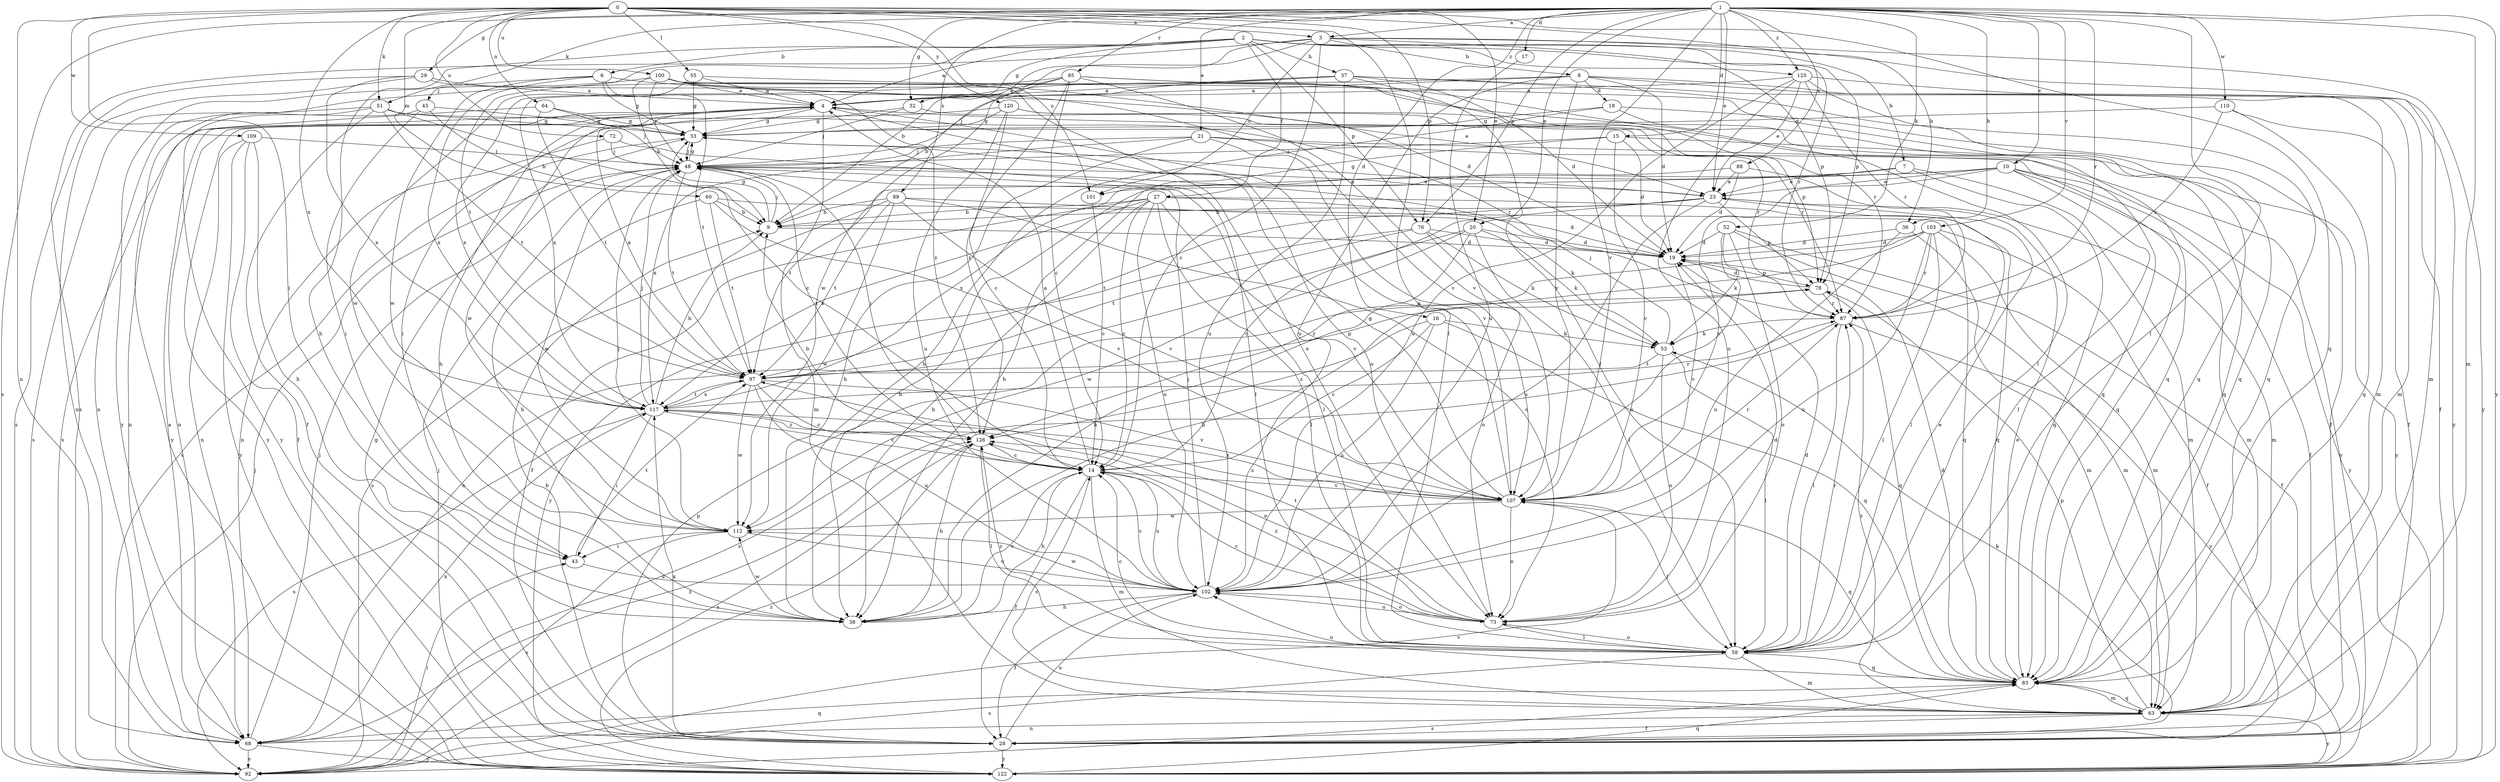 strict digraph  {
0;
1;
2;
3;
4;
6;
7;
8;
9;
10;
14;
15;
16;
17;
18;
19;
20;
21;
23;
27;
28;
29;
32;
33;
36;
37;
38;
43;
45;
48;
51;
52;
53;
55;
58;
60;
63;
64;
68;
72;
73;
76;
78;
83;
85;
87;
88;
89;
92;
97;
100;
101;
102;
103;
107;
109;
110;
112;
117;
120;
122;
125;
126;
0 -> 3  [label=a];
0 -> 20  [label=e];
0 -> 36  [label=h];
0 -> 43  [label=i];
0 -> 51  [label=k];
0 -> 55  [label=l];
0 -> 58  [label=l];
0 -> 60  [label=m];
0 -> 64  [label=n];
0 -> 68  [label=n];
0 -> 72  [label=o];
0 -> 76  [label=p];
0 -> 83  [label=q];
0 -> 100  [label=u];
0 -> 101  [label=u];
0 -> 109  [label=w];
0 -> 117  [label=x];
0 -> 120  [label=y];
1 -> 3  [label=a];
1 -> 10  [label=c];
1 -> 15  [label=d];
1 -> 16  [label=d];
1 -> 17  [label=d];
1 -> 20  [label=e];
1 -> 21  [label=e];
1 -> 23  [label=e];
1 -> 29  [label=g];
1 -> 32  [label=g];
1 -> 36  [label=h];
1 -> 51  [label=k];
1 -> 52  [label=k];
1 -> 58  [label=l];
1 -> 63  [label=m];
1 -> 76  [label=p];
1 -> 85  [label=r];
1 -> 87  [label=r];
1 -> 88  [label=s];
1 -> 89  [label=s];
1 -> 92  [label=s];
1 -> 103  [label=v];
1 -> 107  [label=v];
1 -> 110  [label=w];
1 -> 122  [label=y];
1 -> 125  [label=z];
2 -> 4  [label=a];
2 -> 6  [label=b];
2 -> 7  [label=b];
2 -> 27  [label=f];
2 -> 32  [label=g];
2 -> 37  [label=h];
2 -> 38  [label=h];
2 -> 76  [label=p];
2 -> 78  [label=p];
2 -> 87  [label=r];
2 -> 97  [label=t];
2 -> 125  [label=z];
3 -> 8  [label=b];
3 -> 9  [label=b];
3 -> 14  [label=c];
3 -> 63  [label=m];
3 -> 78  [label=p];
3 -> 92  [label=s];
3 -> 101  [label=u];
3 -> 112  [label=w];
3 -> 122  [label=y];
4 -> 33  [label=g];
4 -> 38  [label=h];
4 -> 63  [label=m];
4 -> 68  [label=n];
4 -> 73  [label=o];
4 -> 87  [label=r];
4 -> 92  [label=s];
4 -> 112  [label=w];
4 -> 122  [label=y];
6 -> 33  [label=g];
6 -> 45  [label=j];
6 -> 97  [label=t];
6 -> 107  [label=v];
6 -> 112  [label=w];
6 -> 117  [label=x];
7 -> 23  [label=e];
7 -> 63  [label=m];
7 -> 83  [label=q];
7 -> 101  [label=u];
8 -> 4  [label=a];
8 -> 18  [label=d];
8 -> 19  [label=d];
8 -> 28  [label=f];
8 -> 63  [label=m];
8 -> 102  [label=u];
8 -> 107  [label=v];
8 -> 117  [label=x];
9 -> 19  [label=d];
9 -> 33  [label=g];
9 -> 48  [label=j];
10 -> 23  [label=e];
10 -> 28  [label=f];
10 -> 38  [label=h];
10 -> 58  [label=l];
10 -> 63  [label=m];
10 -> 97  [label=t];
10 -> 107  [label=v];
10 -> 122  [label=y];
14 -> 4  [label=a];
14 -> 9  [label=b];
14 -> 28  [label=f];
14 -> 38  [label=h];
14 -> 63  [label=m];
14 -> 102  [label=u];
14 -> 107  [label=v];
15 -> 19  [label=d];
15 -> 38  [label=h];
15 -> 48  [label=j];
15 -> 107  [label=v];
15 -> 122  [label=y];
16 -> 14  [label=c];
16 -> 53  [label=k];
16 -> 83  [label=q];
16 -> 102  [label=u];
16 -> 126  [label=z];
17 -> 102  [label=u];
18 -> 28  [label=f];
18 -> 33  [label=g];
18 -> 38  [label=h];
18 -> 83  [label=q];
19 -> 78  [label=p];
19 -> 107  [label=v];
20 -> 19  [label=d];
20 -> 38  [label=h];
20 -> 53  [label=k];
20 -> 58  [label=l];
20 -> 68  [label=n];
20 -> 112  [label=w];
21 -> 38  [label=h];
21 -> 48  [label=j];
21 -> 83  [label=q];
21 -> 107  [label=v];
21 -> 117  [label=x];
21 -> 122  [label=y];
23 -> 9  [label=b];
23 -> 14  [label=c];
23 -> 33  [label=g];
23 -> 58  [label=l];
23 -> 78  [label=p];
23 -> 97  [label=t];
23 -> 102  [label=u];
27 -> 9  [label=b];
27 -> 14  [label=c];
27 -> 19  [label=d];
27 -> 28  [label=f];
27 -> 38  [label=h];
27 -> 58  [label=l];
27 -> 83  [label=q];
27 -> 102  [label=u];
27 -> 107  [label=v];
27 -> 117  [label=x];
28 -> 9  [label=b];
28 -> 33  [label=g];
28 -> 53  [label=k];
28 -> 78  [label=p];
28 -> 102  [label=u];
28 -> 117  [label=x];
28 -> 122  [label=y];
29 -> 4  [label=a];
29 -> 23  [label=e];
29 -> 68  [label=n];
29 -> 92  [label=s];
29 -> 117  [label=x];
32 -> 33  [label=g];
32 -> 48  [label=j];
32 -> 87  [label=r];
33 -> 48  [label=j];
33 -> 92  [label=s];
36 -> 19  [label=d];
36 -> 63  [label=m];
36 -> 102  [label=u];
37 -> 4  [label=a];
37 -> 19  [label=d];
37 -> 48  [label=j];
37 -> 58  [label=l];
37 -> 63  [label=m];
37 -> 68  [label=n];
37 -> 83  [label=q];
37 -> 102  [label=u];
38 -> 14  [label=c];
38 -> 112  [label=w];
43 -> 97  [label=t];
43 -> 102  [label=u];
45 -> 9  [label=b];
45 -> 33  [label=g];
45 -> 43  [label=i];
45 -> 122  [label=y];
48 -> 23  [label=e];
48 -> 33  [label=g];
48 -> 58  [label=l];
48 -> 97  [label=t];
48 -> 112  [label=w];
48 -> 126  [label=z];
51 -> 14  [label=c];
51 -> 28  [label=f];
51 -> 33  [label=g];
51 -> 87  [label=r];
51 -> 92  [label=s];
51 -> 97  [label=t];
51 -> 122  [label=y];
52 -> 19  [label=d];
52 -> 28  [label=f];
52 -> 53  [label=k];
52 -> 63  [label=m];
52 -> 73  [label=o];
52 -> 102  [label=u];
53 -> 48  [label=j];
53 -> 58  [label=l];
53 -> 73  [label=o];
53 -> 97  [label=t];
55 -> 4  [label=a];
55 -> 33  [label=g];
55 -> 83  [label=q];
55 -> 112  [label=w];
58 -> 14  [label=c];
58 -> 19  [label=d];
58 -> 23  [label=e];
58 -> 63  [label=m];
58 -> 73  [label=o];
58 -> 83  [label=q];
58 -> 87  [label=r];
58 -> 92  [label=s];
58 -> 126  [label=z];
60 -> 9  [label=b];
60 -> 38  [label=h];
60 -> 83  [label=q];
60 -> 97  [label=t];
60 -> 107  [label=v];
63 -> 14  [label=c];
63 -> 28  [label=f];
63 -> 68  [label=n];
63 -> 78  [label=p];
63 -> 83  [label=q];
63 -> 87  [label=r];
63 -> 122  [label=y];
64 -> 33  [label=g];
64 -> 48  [label=j];
64 -> 68  [label=n];
64 -> 97  [label=t];
68 -> 4  [label=a];
68 -> 48  [label=j];
68 -> 83  [label=q];
68 -> 92  [label=s];
68 -> 117  [label=x];
68 -> 122  [label=y];
68 -> 126  [label=z];
72 -> 48  [label=j];
72 -> 58  [label=l];
72 -> 68  [label=n];
73 -> 14  [label=c];
73 -> 19  [label=d];
73 -> 58  [label=l];
73 -> 97  [label=t];
73 -> 102  [label=u];
73 -> 126  [label=z];
76 -> 19  [label=d];
76 -> 53  [label=k];
76 -> 73  [label=o];
76 -> 97  [label=t];
76 -> 122  [label=y];
78 -> 19  [label=d];
78 -> 83  [label=q];
78 -> 87  [label=r];
83 -> 19  [label=d];
83 -> 23  [label=e];
83 -> 63  [label=m];
83 -> 92  [label=s];
83 -> 102  [label=u];
85 -> 4  [label=a];
85 -> 9  [label=b];
85 -> 14  [label=c];
85 -> 58  [label=l];
85 -> 87  [label=r];
85 -> 107  [label=v];
85 -> 117  [label=x];
85 -> 126  [label=z];
87 -> 53  [label=k];
87 -> 58  [label=l];
87 -> 92  [label=s];
87 -> 122  [label=y];
88 -> 19  [label=d];
88 -> 23  [label=e];
88 -> 63  [label=m];
88 -> 117  [label=x];
89 -> 9  [label=b];
89 -> 53  [label=k];
89 -> 73  [label=o];
89 -> 92  [label=s];
89 -> 97  [label=t];
89 -> 107  [label=v];
89 -> 112  [label=w];
92 -> 43  [label=i];
92 -> 48  [label=j];
92 -> 107  [label=v];
97 -> 4  [label=a];
97 -> 14  [label=c];
97 -> 78  [label=p];
97 -> 102  [label=u];
97 -> 107  [label=v];
97 -> 112  [label=w];
97 -> 117  [label=x];
100 -> 4  [label=a];
100 -> 9  [label=b];
100 -> 19  [label=d];
100 -> 48  [label=j];
100 -> 73  [label=o];
100 -> 83  [label=q];
100 -> 122  [label=y];
100 -> 126  [label=z];
101 -> 14  [label=c];
102 -> 14  [label=c];
102 -> 28  [label=f];
102 -> 38  [label=h];
102 -> 48  [label=j];
102 -> 73  [label=o];
102 -> 112  [label=w];
103 -> 19  [label=d];
103 -> 28  [label=f];
103 -> 38  [label=h];
103 -> 58  [label=l];
103 -> 63  [label=m];
103 -> 87  [label=r];
103 -> 102  [label=u];
103 -> 126  [label=z];
107 -> 4  [label=a];
107 -> 33  [label=g];
107 -> 58  [label=l];
107 -> 73  [label=o];
107 -> 83  [label=q];
107 -> 87  [label=r];
107 -> 112  [label=w];
107 -> 117  [label=x];
107 -> 126  [label=z];
109 -> 28  [label=f];
109 -> 38  [label=h];
109 -> 48  [label=j];
109 -> 68  [label=n];
109 -> 122  [label=y];
110 -> 28  [label=f];
110 -> 33  [label=g];
110 -> 83  [label=q];
110 -> 87  [label=r];
112 -> 43  [label=i];
112 -> 48  [label=j];
112 -> 92  [label=s];
112 -> 102  [label=u];
117 -> 9  [label=b];
117 -> 14  [label=c];
117 -> 43  [label=i];
117 -> 48  [label=j];
117 -> 73  [label=o];
117 -> 87  [label=r];
117 -> 92  [label=s];
117 -> 97  [label=t];
117 -> 126  [label=z];
120 -> 14  [label=c];
120 -> 33  [label=g];
120 -> 43  [label=i];
120 -> 78  [label=p];
120 -> 83  [label=q];
120 -> 102  [label=u];
122 -> 48  [label=j];
122 -> 83  [label=q];
122 -> 126  [label=z];
125 -> 4  [label=a];
125 -> 23  [label=e];
125 -> 73  [label=o];
125 -> 83  [label=q];
125 -> 87  [label=r];
125 -> 102  [label=u];
125 -> 122  [label=y];
126 -> 14  [label=c];
126 -> 38  [label=h];
126 -> 48  [label=j];
126 -> 58  [label=l];
126 -> 92  [label=s];
}
